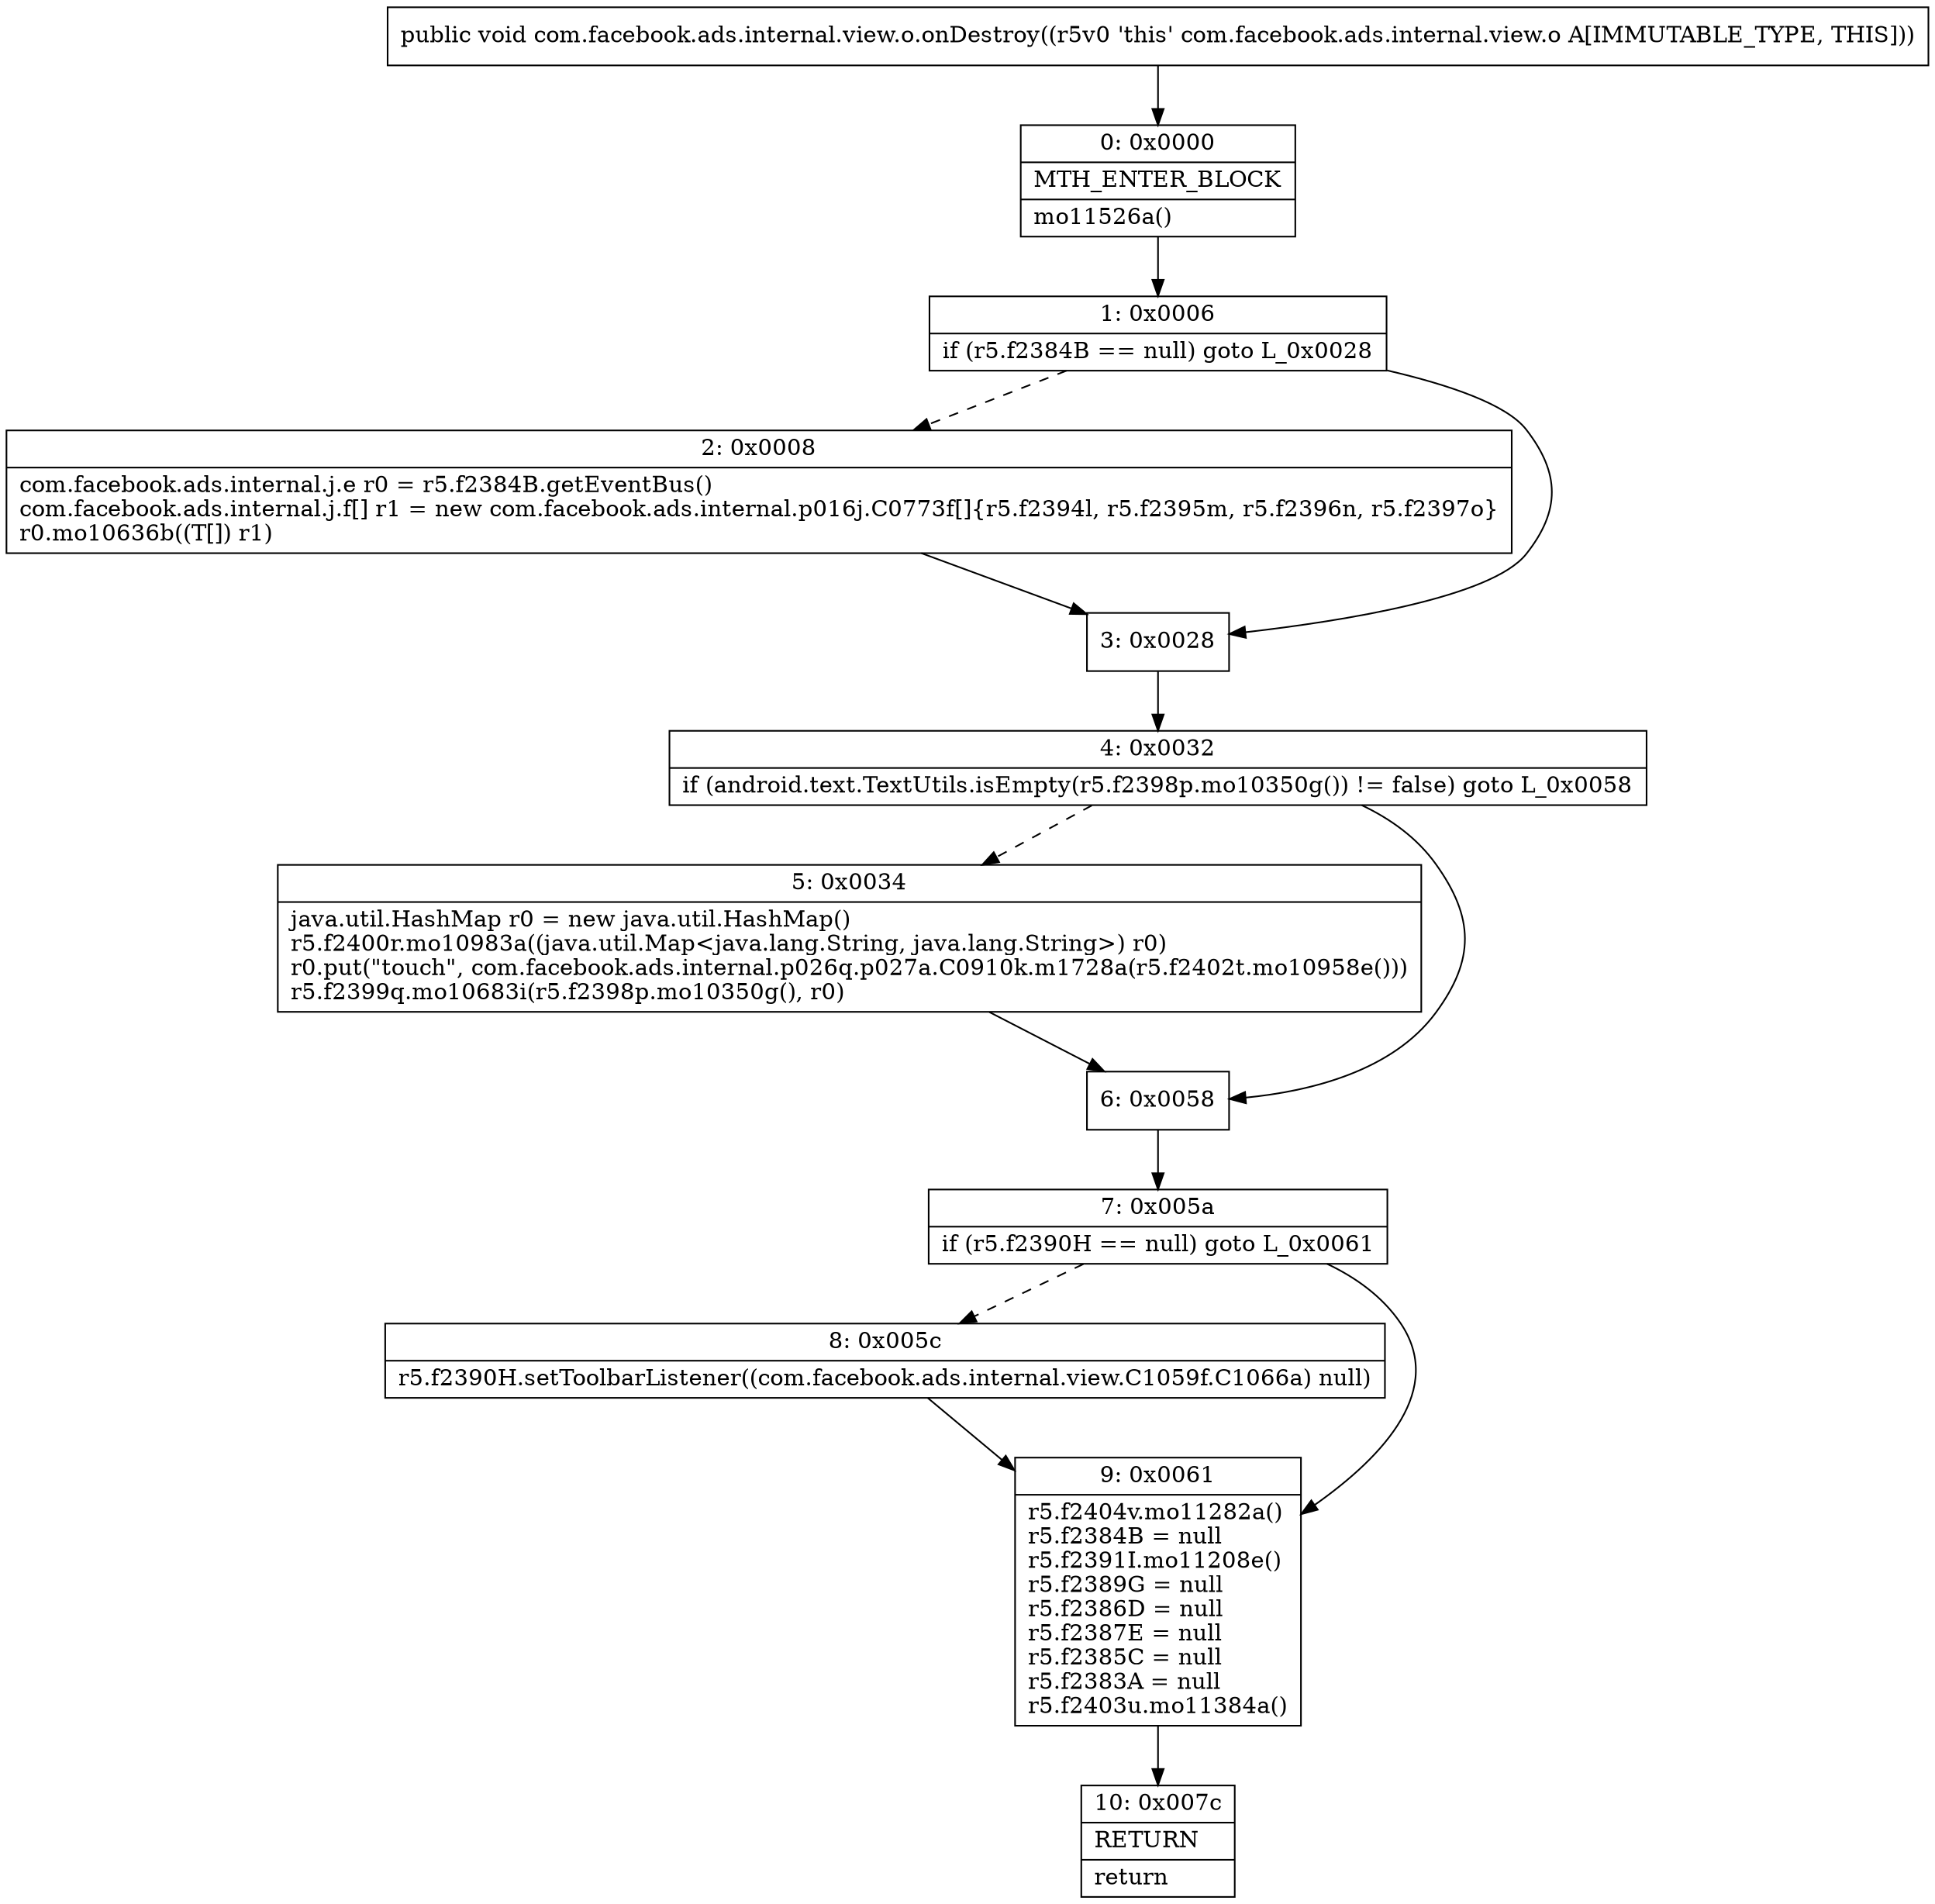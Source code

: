 digraph "CFG forcom.facebook.ads.internal.view.o.onDestroy()V" {
Node_0 [shape=record,label="{0\:\ 0x0000|MTH_ENTER_BLOCK\l|mo11526a()\l}"];
Node_1 [shape=record,label="{1\:\ 0x0006|if (r5.f2384B == null) goto L_0x0028\l}"];
Node_2 [shape=record,label="{2\:\ 0x0008|com.facebook.ads.internal.j.e r0 = r5.f2384B.getEventBus()\lcom.facebook.ads.internal.j.f[] r1 = new com.facebook.ads.internal.p016j.C0773f[]\{r5.f2394l, r5.f2395m, r5.f2396n, r5.f2397o\}\lr0.mo10636b((T[]) r1)\l}"];
Node_3 [shape=record,label="{3\:\ 0x0028}"];
Node_4 [shape=record,label="{4\:\ 0x0032|if (android.text.TextUtils.isEmpty(r5.f2398p.mo10350g()) != false) goto L_0x0058\l}"];
Node_5 [shape=record,label="{5\:\ 0x0034|java.util.HashMap r0 = new java.util.HashMap()\lr5.f2400r.mo10983a((java.util.Map\<java.lang.String, java.lang.String\>) r0)\lr0.put(\"touch\", com.facebook.ads.internal.p026q.p027a.C0910k.m1728a(r5.f2402t.mo10958e()))\lr5.f2399q.mo10683i(r5.f2398p.mo10350g(), r0)\l}"];
Node_6 [shape=record,label="{6\:\ 0x0058}"];
Node_7 [shape=record,label="{7\:\ 0x005a|if (r5.f2390H == null) goto L_0x0061\l}"];
Node_8 [shape=record,label="{8\:\ 0x005c|r5.f2390H.setToolbarListener((com.facebook.ads.internal.view.C1059f.C1066a) null)\l}"];
Node_9 [shape=record,label="{9\:\ 0x0061|r5.f2404v.mo11282a()\lr5.f2384B = null\lr5.f2391I.mo11208e()\lr5.f2389G = null\lr5.f2386D = null\lr5.f2387E = null\lr5.f2385C = null\lr5.f2383A = null\lr5.f2403u.mo11384a()\l}"];
Node_10 [shape=record,label="{10\:\ 0x007c|RETURN\l|return\l}"];
MethodNode[shape=record,label="{public void com.facebook.ads.internal.view.o.onDestroy((r5v0 'this' com.facebook.ads.internal.view.o A[IMMUTABLE_TYPE, THIS])) }"];
MethodNode -> Node_0;
Node_0 -> Node_1;
Node_1 -> Node_2[style=dashed];
Node_1 -> Node_3;
Node_2 -> Node_3;
Node_3 -> Node_4;
Node_4 -> Node_5[style=dashed];
Node_4 -> Node_6;
Node_5 -> Node_6;
Node_6 -> Node_7;
Node_7 -> Node_8[style=dashed];
Node_7 -> Node_9;
Node_8 -> Node_9;
Node_9 -> Node_10;
}

